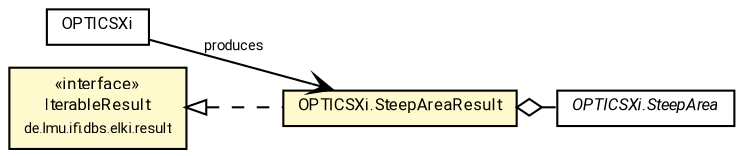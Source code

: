 #!/usr/local/bin/dot
#
# Class diagram 
# Generated by UMLGraph version R5_7_2-60-g0e99a6 (http://www.spinellis.gr/umlgraph/)
#

digraph G {
	graph [fontnames="svg"]
	edge [fontname="Roboto",fontsize=7,labelfontname="Roboto",labelfontsize=7,color="black"];
	node [fontname="Roboto",fontcolor="black",fontsize=8,shape=plaintext,margin=0,width=0,height=0];
	nodesep=0.15;
	ranksep=0.25;
	rankdir=LR;
	// de.lmu.ifi.dbs.elki.algorithm.clustering.optics.OPTICSXi
	c7577652 [label=<<table title="de.lmu.ifi.dbs.elki.algorithm.clustering.optics.OPTICSXi" border="0" cellborder="1" cellspacing="0" cellpadding="2" href="OPTICSXi.html" target="_parent">
		<tr><td><table border="0" cellspacing="0" cellpadding="1">
		<tr><td align="center" balign="center"> <font face="Roboto">OPTICSXi</font> </td></tr>
		</table></td></tr>
		</table>>, URL="OPTICSXi.html"];
	// de.lmu.ifi.dbs.elki.algorithm.clustering.optics.OPTICSXi.SteepArea
	c7577654 [label=<<table title="de.lmu.ifi.dbs.elki.algorithm.clustering.optics.OPTICSXi.SteepArea" border="0" cellborder="1" cellspacing="0" cellpadding="2" href="OPTICSXi.SteepArea.html" target="_parent">
		<tr><td><table border="0" cellspacing="0" cellpadding="1">
		<tr><td align="center" balign="center"> <font face="Roboto"><i>OPTICSXi.SteepArea</i></font> </td></tr>
		</table></td></tr>
		</table>>, URL="OPTICSXi.SteepArea.html"];
	// de.lmu.ifi.dbs.elki.algorithm.clustering.optics.OPTICSXi.SteepAreaResult
	c7577657 [label=<<table title="de.lmu.ifi.dbs.elki.algorithm.clustering.optics.OPTICSXi.SteepAreaResult" border="0" cellborder="1" cellspacing="0" cellpadding="2" bgcolor="lemonChiffon" href="OPTICSXi.SteepAreaResult.html" target="_parent">
		<tr><td><table border="0" cellspacing="0" cellpadding="1">
		<tr><td align="center" balign="center"> <font face="Roboto">OPTICSXi.SteepAreaResult</font> </td></tr>
		</table></td></tr>
		</table>>, URL="OPTICSXi.SteepAreaResult.html"];
	// de.lmu.ifi.dbs.elki.result.IterableResult<O>
	c7577946 [label=<<table title="de.lmu.ifi.dbs.elki.result.IterableResult" border="0" cellborder="1" cellspacing="0" cellpadding="2" bgcolor="LemonChiffon" href="../../../result/IterableResult.html" target="_parent">
		<tr><td><table border="0" cellspacing="0" cellpadding="1">
		<tr><td align="center" balign="center"> &#171;interface&#187; </td></tr>
		<tr><td align="center" balign="center"> <font face="Roboto">IterableResult</font> </td></tr>
		<tr><td align="center" balign="center"> <font face="Roboto" point-size="7.0">de.lmu.ifi.dbs.elki.result</font> </td></tr>
		</table></td></tr>
		</table>>, URL="../../../result/IterableResult.html"];
	// de.lmu.ifi.dbs.elki.algorithm.clustering.optics.OPTICSXi navassoc de.lmu.ifi.dbs.elki.algorithm.clustering.optics.OPTICSXi.SteepAreaResult
	c7577652 -> c7577657 [arrowhead=open,weight=1,label="produces"];
	// de.lmu.ifi.dbs.elki.algorithm.clustering.optics.OPTICSXi.SteepAreaResult implements de.lmu.ifi.dbs.elki.result.IterableResult<O>
	c7577946 -> c7577657 [arrowtail=empty,style=dashed,dir=back,weight=9];
	// de.lmu.ifi.dbs.elki.algorithm.clustering.optics.OPTICSXi.SteepAreaResult has de.lmu.ifi.dbs.elki.algorithm.clustering.optics.OPTICSXi.SteepArea
	c7577657 -> c7577654 [arrowhead=none,arrowtail=ediamond,dir=back,weight=4];
}

